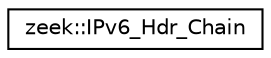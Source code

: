 digraph "Graphical Class Hierarchy"
{
 // LATEX_PDF_SIZE
  edge [fontname="Helvetica",fontsize="10",labelfontname="Helvetica",labelfontsize="10"];
  node [fontname="Helvetica",fontsize="10",shape=record];
  rankdir="LR";
  Node0 [label="zeek::IPv6_Hdr_Chain",height=0.2,width=0.4,color="black", fillcolor="white", style="filled",URL="$da/d68/classzeek_1_1IPv6__Hdr__Chain.html",tooltip=" "];
}
